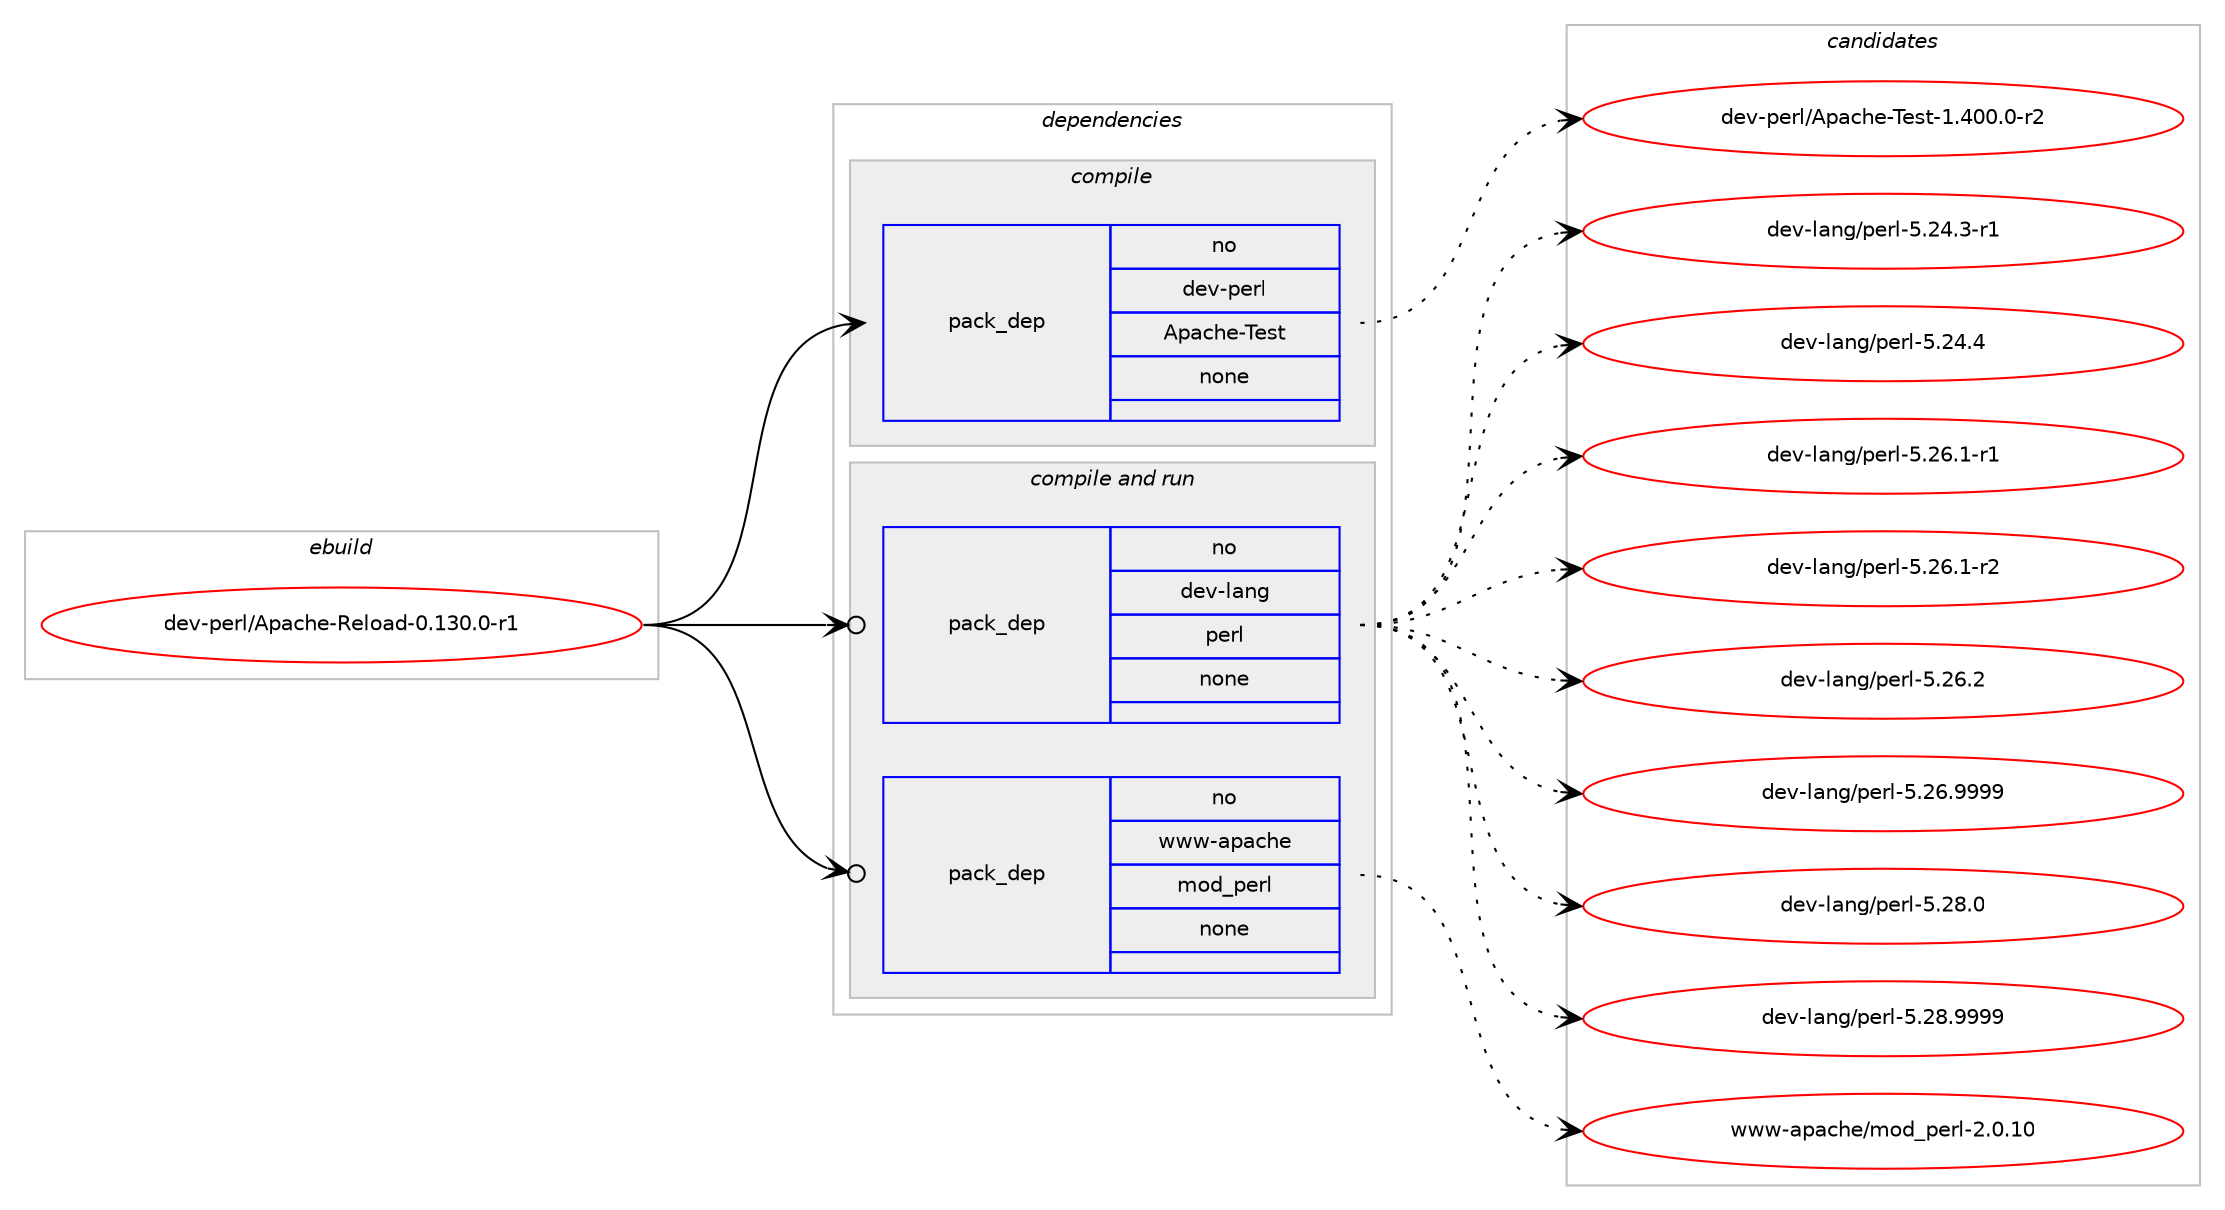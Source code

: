 digraph prolog {

# *************
# Graph options
# *************

newrank=true;
concentrate=true;
compound=true;
graph [rankdir=LR,fontname=Helvetica,fontsize=10,ranksep=1.5];#, ranksep=2.5, nodesep=0.2];
edge  [arrowhead=vee];
node  [fontname=Helvetica,fontsize=10];

# **********
# The ebuild
# **********

subgraph cluster_leftcol {
color=gray;
rank=same;
label=<<i>ebuild</i>>;
id [label="dev-perl/Apache-Reload-0.130.0-r1", color=red, width=4, href="../dev-perl/Apache-Reload-0.130.0-r1.svg"];
}

# ****************
# The dependencies
# ****************

subgraph cluster_midcol {
color=gray;
label=<<i>dependencies</i>>;
subgraph cluster_compile {
fillcolor="#eeeeee";
style=filled;
label=<<i>compile</i>>;
subgraph pack986015 {
dependency1376705 [label=<<TABLE BORDER="0" CELLBORDER="1" CELLSPACING="0" CELLPADDING="4" WIDTH="220"><TR><TD ROWSPAN="6" CELLPADDING="30">pack_dep</TD></TR><TR><TD WIDTH="110">no</TD></TR><TR><TD>dev-perl</TD></TR><TR><TD>Apache-Test</TD></TR><TR><TD>none</TD></TR><TR><TD></TD></TR></TABLE>>, shape=none, color=blue];
}
id:e -> dependency1376705:w [weight=20,style="solid",arrowhead="vee"];
}
subgraph cluster_compileandrun {
fillcolor="#eeeeee";
style=filled;
label=<<i>compile and run</i>>;
subgraph pack986016 {
dependency1376706 [label=<<TABLE BORDER="0" CELLBORDER="1" CELLSPACING="0" CELLPADDING="4" WIDTH="220"><TR><TD ROWSPAN="6" CELLPADDING="30">pack_dep</TD></TR><TR><TD WIDTH="110">no</TD></TR><TR><TD>dev-lang</TD></TR><TR><TD>perl</TD></TR><TR><TD>none</TD></TR><TR><TD></TD></TR></TABLE>>, shape=none, color=blue];
}
id:e -> dependency1376706:w [weight=20,style="solid",arrowhead="odotvee"];
subgraph pack986017 {
dependency1376707 [label=<<TABLE BORDER="0" CELLBORDER="1" CELLSPACING="0" CELLPADDING="4" WIDTH="220"><TR><TD ROWSPAN="6" CELLPADDING="30">pack_dep</TD></TR><TR><TD WIDTH="110">no</TD></TR><TR><TD>www-apache</TD></TR><TR><TD>mod_perl</TD></TR><TR><TD>none</TD></TR><TR><TD></TD></TR></TABLE>>, shape=none, color=blue];
}
id:e -> dependency1376707:w [weight=20,style="solid",arrowhead="odotvee"];
}
subgraph cluster_run {
fillcolor="#eeeeee";
style=filled;
label=<<i>run</i>>;
}
}

# **************
# The candidates
# **************

subgraph cluster_choices {
rank=same;
color=gray;
label=<<i>candidates</i>>;

subgraph choice986015 {
color=black;
nodesep=1;
choice1001011184511210111410847651129799104101458410111511645494652484846484511450 [label="dev-perl/Apache-Test-1.400.0-r2", color=red, width=4,href="../dev-perl/Apache-Test-1.400.0-r2.svg"];
dependency1376705:e -> choice1001011184511210111410847651129799104101458410111511645494652484846484511450:w [style=dotted,weight="100"];
}
subgraph choice986016 {
color=black;
nodesep=1;
choice100101118451089711010347112101114108455346505246514511449 [label="dev-lang/perl-5.24.3-r1", color=red, width=4,href="../dev-lang/perl-5.24.3-r1.svg"];
choice10010111845108971101034711210111410845534650524652 [label="dev-lang/perl-5.24.4", color=red, width=4,href="../dev-lang/perl-5.24.4.svg"];
choice100101118451089711010347112101114108455346505446494511449 [label="dev-lang/perl-5.26.1-r1", color=red, width=4,href="../dev-lang/perl-5.26.1-r1.svg"];
choice100101118451089711010347112101114108455346505446494511450 [label="dev-lang/perl-5.26.1-r2", color=red, width=4,href="../dev-lang/perl-5.26.1-r2.svg"];
choice10010111845108971101034711210111410845534650544650 [label="dev-lang/perl-5.26.2", color=red, width=4,href="../dev-lang/perl-5.26.2.svg"];
choice10010111845108971101034711210111410845534650544657575757 [label="dev-lang/perl-5.26.9999", color=red, width=4,href="../dev-lang/perl-5.26.9999.svg"];
choice10010111845108971101034711210111410845534650564648 [label="dev-lang/perl-5.28.0", color=red, width=4,href="../dev-lang/perl-5.28.0.svg"];
choice10010111845108971101034711210111410845534650564657575757 [label="dev-lang/perl-5.28.9999", color=red, width=4,href="../dev-lang/perl-5.28.9999.svg"];
dependency1376706:e -> choice100101118451089711010347112101114108455346505246514511449:w [style=dotted,weight="100"];
dependency1376706:e -> choice10010111845108971101034711210111410845534650524652:w [style=dotted,weight="100"];
dependency1376706:e -> choice100101118451089711010347112101114108455346505446494511449:w [style=dotted,weight="100"];
dependency1376706:e -> choice100101118451089711010347112101114108455346505446494511450:w [style=dotted,weight="100"];
dependency1376706:e -> choice10010111845108971101034711210111410845534650544650:w [style=dotted,weight="100"];
dependency1376706:e -> choice10010111845108971101034711210111410845534650544657575757:w [style=dotted,weight="100"];
dependency1376706:e -> choice10010111845108971101034711210111410845534650564648:w [style=dotted,weight="100"];
dependency1376706:e -> choice10010111845108971101034711210111410845534650564657575757:w [style=dotted,weight="100"];
}
subgraph choice986017 {
color=black;
nodesep=1;
choice11911911945971129799104101471091111009511210111410845504648464948 [label="www-apache/mod_perl-2.0.10", color=red, width=4,href="../www-apache/mod_perl-2.0.10.svg"];
dependency1376707:e -> choice11911911945971129799104101471091111009511210111410845504648464948:w [style=dotted,weight="100"];
}
}

}
